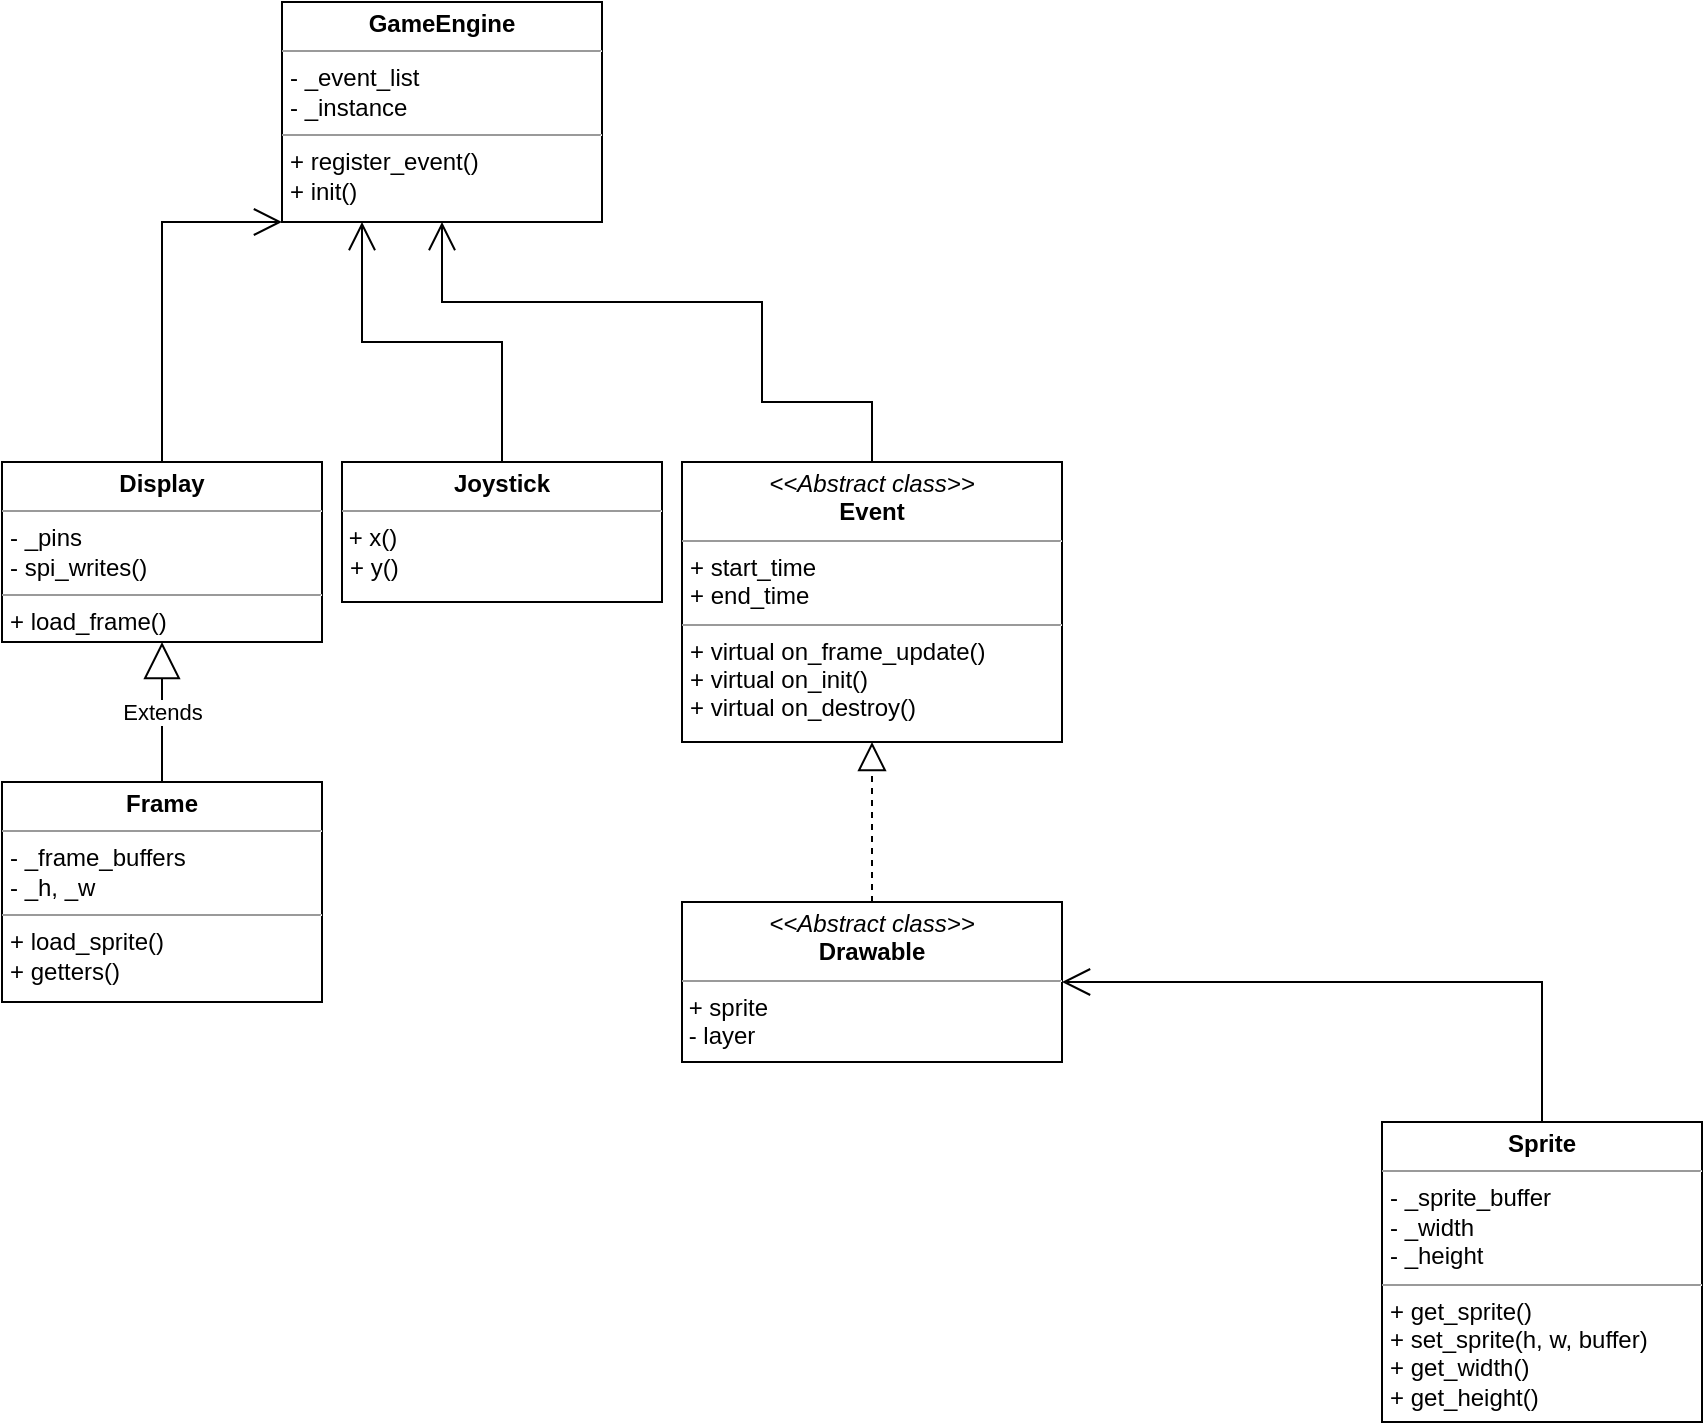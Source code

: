 <mxfile version="20.5.1" type="github">
  <diagram id="eGygCQQ3Updxg3sYnxPN" name="Page-1">
    <mxGraphModel dx="1662" dy="747" grid="1" gridSize="10" guides="1" tooltips="1" connect="1" arrows="1" fold="1" page="1" pageScale="1" pageWidth="2000" pageHeight="2000" math="0" shadow="0">
      <root>
        <mxCell id="0" />
        <mxCell id="1" parent="0" />
        <mxCell id="4ACXm6cdHckFiQn5cPCA-1" value="&lt;p style=&quot;margin:0px;margin-top:4px;text-align:center;&quot;&gt;&lt;b&gt;GameEngine&lt;/b&gt;&lt;/p&gt;&lt;hr size=&quot;1&quot;&gt;&lt;p style=&quot;margin:0px;margin-left:4px;&quot;&gt;- _event_list&lt;/p&gt;&lt;p style=&quot;margin:0px;margin-left:4px;&quot;&gt;- _instance&lt;br&gt;&lt;/p&gt;&lt;hr size=&quot;1&quot;&gt;&lt;p style=&quot;margin:0px;margin-left:4px;&quot;&gt;+ register_event()&lt;/p&gt;&lt;p style=&quot;margin:0px;margin-left:4px;&quot;&gt;+ init()&lt;br&gt;&lt;/p&gt;" style="verticalAlign=top;align=left;overflow=fill;fontSize=12;fontFamily=Helvetica;html=1;" vertex="1" parent="1">
          <mxGeometry x="300" y="90" width="160" height="110" as="geometry" />
        </mxCell>
        <mxCell id="4ACXm6cdHckFiQn5cPCA-2" value="" style="endArrow=open;endFill=1;endSize=12;html=1;rounded=0;entryX=0;entryY=1;entryDx=0;entryDy=0;exitX=0.5;exitY=0;exitDx=0;exitDy=0;" edge="1" parent="1" source="4ACXm6cdHckFiQn5cPCA-3" target="4ACXm6cdHckFiQn5cPCA-1">
          <mxGeometry width="160" relative="1" as="geometry">
            <mxPoint x="200" y="290" as="sourcePoint" />
            <mxPoint x="380" y="380" as="targetPoint" />
            <Array as="points">
              <mxPoint x="240" y="200" />
            </Array>
          </mxGeometry>
        </mxCell>
        <mxCell id="4ACXm6cdHckFiQn5cPCA-3" value="&lt;p style=&quot;margin:0px;margin-top:4px;text-align:center;&quot;&gt;&lt;b&gt;Display&lt;/b&gt;&lt;/p&gt;&lt;hr size=&quot;1&quot;&gt;&lt;p style=&quot;margin:0px;margin-left:4px;&quot;&gt;- _pins&lt;/p&gt;&lt;p style=&quot;margin:0px;margin-left:4px;&quot;&gt;- spi_writes()&lt;/p&gt;&lt;hr size=&quot;1&quot;&gt;&lt;p style=&quot;margin:0px;margin-left:4px;&quot;&gt;+ load_frame()&lt;br&gt;&lt;/p&gt;" style="verticalAlign=top;align=left;overflow=fill;fontSize=12;fontFamily=Helvetica;html=1;" vertex="1" parent="1">
          <mxGeometry x="160" y="320" width="160" height="90" as="geometry" />
        </mxCell>
        <mxCell id="4ACXm6cdHckFiQn5cPCA-4" value="Extends" style="endArrow=block;endSize=16;endFill=0;html=1;rounded=0;entryX=0.5;entryY=1;entryDx=0;entryDy=0;exitX=0.5;exitY=0;exitDx=0;exitDy=0;" edge="1" parent="1" source="4ACXm6cdHckFiQn5cPCA-5" target="4ACXm6cdHckFiQn5cPCA-3">
          <mxGeometry width="160" relative="1" as="geometry">
            <mxPoint x="190" y="450" as="sourcePoint" />
            <mxPoint x="290" y="450" as="targetPoint" />
            <mxPoint as="offset" />
          </mxGeometry>
        </mxCell>
        <mxCell id="4ACXm6cdHckFiQn5cPCA-5" value="&lt;p style=&quot;margin:0px;margin-top:4px;text-align:center;&quot;&gt;&lt;b&gt;Frame&lt;/b&gt;&lt;/p&gt;&lt;hr size=&quot;1&quot;&gt;&lt;p style=&quot;margin:0px;margin-left:4px;&quot;&gt;- _frame_buffers&lt;/p&gt;&lt;p style=&quot;margin:0px;margin-left:4px;&quot;&gt;- _h, _w&lt;br&gt;&lt;/p&gt;&lt;hr size=&quot;1&quot;&gt;&lt;p style=&quot;margin:0px;margin-left:4px;&quot;&gt;+ load_sprite()&lt;/p&gt;&lt;p style=&quot;margin:0px;margin-left:4px;&quot;&gt;+ getters()&lt;br&gt;&lt;/p&gt;" style="verticalAlign=top;align=left;overflow=fill;fontSize=12;fontFamily=Helvetica;html=1;" vertex="1" parent="1">
          <mxGeometry x="160" y="480" width="160" height="110" as="geometry" />
        </mxCell>
        <mxCell id="4ACXm6cdHckFiQn5cPCA-9" value="" style="endArrow=open;endFill=1;endSize=12;html=1;rounded=0;exitX=0.5;exitY=0;exitDx=0;exitDy=0;entryX=0.25;entryY=1;entryDx=0;entryDy=0;" edge="1" parent="1" source="4ACXm6cdHckFiQn5cPCA-19" target="4ACXm6cdHckFiQn5cPCA-1">
          <mxGeometry width="160" relative="1" as="geometry">
            <mxPoint x="495" y="320" as="sourcePoint" />
            <mxPoint x="380" y="200" as="targetPoint" />
            <Array as="points">
              <mxPoint x="410" y="260" />
              <mxPoint x="340" y="260" />
            </Array>
          </mxGeometry>
        </mxCell>
        <mxCell id="4ACXm6cdHckFiQn5cPCA-19" value="&lt;p style=&quot;margin:0px;margin-top:4px;text-align:center;&quot;&gt;&lt;b&gt;Joystick&lt;/b&gt;&lt;/p&gt;&lt;hr size=&quot;1&quot;&gt;&lt;div&gt;&amp;nbsp;+ x()&lt;/div&gt;&lt;p style=&quot;margin:0px;margin-left:4px;&quot;&gt;+ y()&lt;br&gt;&lt;/p&gt;" style="verticalAlign=top;align=left;overflow=fill;fontSize=12;fontFamily=Helvetica;html=1;" vertex="1" parent="1">
          <mxGeometry x="330" y="320" width="160" height="70" as="geometry" />
        </mxCell>
        <mxCell id="4ACXm6cdHckFiQn5cPCA-21" value="&lt;p style=&quot;margin:0px;margin-top:4px;text-align:center;&quot;&gt;&lt;i&gt;&amp;lt;&amp;lt;Abstract class&amp;gt;&amp;gt;&lt;/i&gt;&lt;br&gt;&lt;b&gt;Event&lt;/b&gt;&lt;br&gt;&lt;/p&gt;&lt;hr size=&quot;1&quot;&gt;&lt;p style=&quot;margin:0px;margin-left:4px;&quot;&gt;+ start_time&lt;br&gt;+ end_time&lt;/p&gt;&lt;hr size=&quot;1&quot;&gt;&lt;p style=&quot;margin:0px;margin-left:4px;&quot;&gt;+ virtual on_frame_update()&lt;br&gt;+ virtual on_init()&lt;/p&gt;&lt;p style=&quot;margin:0px;margin-left:4px;&quot;&gt;+ virtual on_destroy()&lt;br&gt;&lt;/p&gt;" style="verticalAlign=top;align=left;overflow=fill;fontSize=12;fontFamily=Helvetica;html=1;" vertex="1" parent="1">
          <mxGeometry x="500" y="320" width="190" height="140" as="geometry" />
        </mxCell>
        <mxCell id="4ACXm6cdHckFiQn5cPCA-22" value="" style="endArrow=open;endFill=1;endSize=12;html=1;rounded=0;entryX=0.5;entryY=1;entryDx=0;entryDy=0;exitX=0.5;exitY=0;exitDx=0;exitDy=0;" edge="1" parent="1" source="4ACXm6cdHckFiQn5cPCA-21" target="4ACXm6cdHckFiQn5cPCA-1">
          <mxGeometry width="160" relative="1" as="geometry">
            <mxPoint x="500" y="180" as="sourcePoint" />
            <mxPoint x="660" y="180" as="targetPoint" />
            <Array as="points">
              <mxPoint x="595" y="290" />
              <mxPoint x="540" y="290" />
              <mxPoint x="540" y="240" />
              <mxPoint x="380" y="240" />
            </Array>
          </mxGeometry>
        </mxCell>
        <mxCell id="4ACXm6cdHckFiQn5cPCA-23" value="&lt;p style=&quot;margin:0px;margin-top:4px;text-align:center;&quot;&gt;&lt;i&gt;&amp;lt;&amp;lt;Abstract class&amp;gt;&amp;gt;&lt;/i&gt;&lt;br&gt;&lt;b&gt;Drawable&lt;/b&gt;&lt;br&gt;&lt;/p&gt;&lt;hr size=&quot;1&quot;&gt;&lt;div&gt;&amp;nbsp;+ sprite&lt;/div&gt;&lt;div&gt;&amp;nbsp;- layer&lt;br&gt;&lt;/div&gt;" style="verticalAlign=top;align=left;overflow=fill;fontSize=12;fontFamily=Helvetica;html=1;" vertex="1" parent="1">
          <mxGeometry x="500" y="540" width="190" height="80" as="geometry" />
        </mxCell>
        <mxCell id="4ACXm6cdHckFiQn5cPCA-25" value="" style="endArrow=block;dashed=1;endFill=0;endSize=12;html=1;rounded=0;entryX=0.5;entryY=1;entryDx=0;entryDy=0;exitX=0.5;exitY=0;exitDx=0;exitDy=0;" edge="1" parent="1" source="4ACXm6cdHckFiQn5cPCA-23" target="4ACXm6cdHckFiQn5cPCA-21">
          <mxGeometry width="160" relative="1" as="geometry">
            <mxPoint x="490" y="540" as="sourcePoint" />
            <mxPoint x="650" y="540" as="targetPoint" />
          </mxGeometry>
        </mxCell>
        <mxCell id="4ACXm6cdHckFiQn5cPCA-26" value="&lt;p style=&quot;margin:0px;margin-top:4px;text-align:center;&quot;&gt;&lt;b&gt;Sprite&lt;/b&gt;&lt;br&gt;&lt;/p&gt;&lt;hr size=&quot;1&quot;&gt;&lt;p style=&quot;margin:0px;margin-left:4px;&quot;&gt;- _sprite_buffer&lt;/p&gt;&lt;p style=&quot;margin:0px;margin-left:4px;&quot;&gt;- _width&lt;/p&gt;&lt;p style=&quot;margin:0px;margin-left:4px;&quot;&gt;- _height&lt;br&gt;&lt;/p&gt;&lt;hr size=&quot;1&quot;&gt;&lt;p style=&quot;margin:0px;margin-left:4px;&quot;&gt;+ get_sprite()&lt;/p&gt;&lt;p style=&quot;margin:0px;margin-left:4px;&quot;&gt;+ set_sprite(h, w, buffer)&lt;/p&gt;&lt;p style=&quot;margin:0px;margin-left:4px;&quot;&gt;+ get_width()&lt;/p&gt;&lt;p style=&quot;margin:0px;margin-left:4px;&quot;&gt;+ get_height()&lt;br&gt;&lt;/p&gt;" style="verticalAlign=top;align=left;overflow=fill;fontSize=12;fontFamily=Helvetica;html=1;" vertex="1" parent="1">
          <mxGeometry x="850" y="650" width="160" height="150" as="geometry" />
        </mxCell>
        <mxCell id="4ACXm6cdHckFiQn5cPCA-32" value="" style="endArrow=open;endFill=1;endSize=12;html=1;rounded=0;entryX=1;entryY=0.5;entryDx=0;entryDy=0;exitX=0.5;exitY=0;exitDx=0;exitDy=0;" edge="1" parent="1" source="4ACXm6cdHckFiQn5cPCA-26" target="4ACXm6cdHckFiQn5cPCA-23">
          <mxGeometry width="160" relative="1" as="geometry">
            <mxPoint x="790" y="710" as="sourcePoint" />
            <mxPoint x="950" y="710" as="targetPoint" />
            <Array as="points">
              <mxPoint x="930" y="580" />
            </Array>
          </mxGeometry>
        </mxCell>
      </root>
    </mxGraphModel>
  </diagram>
</mxfile>
